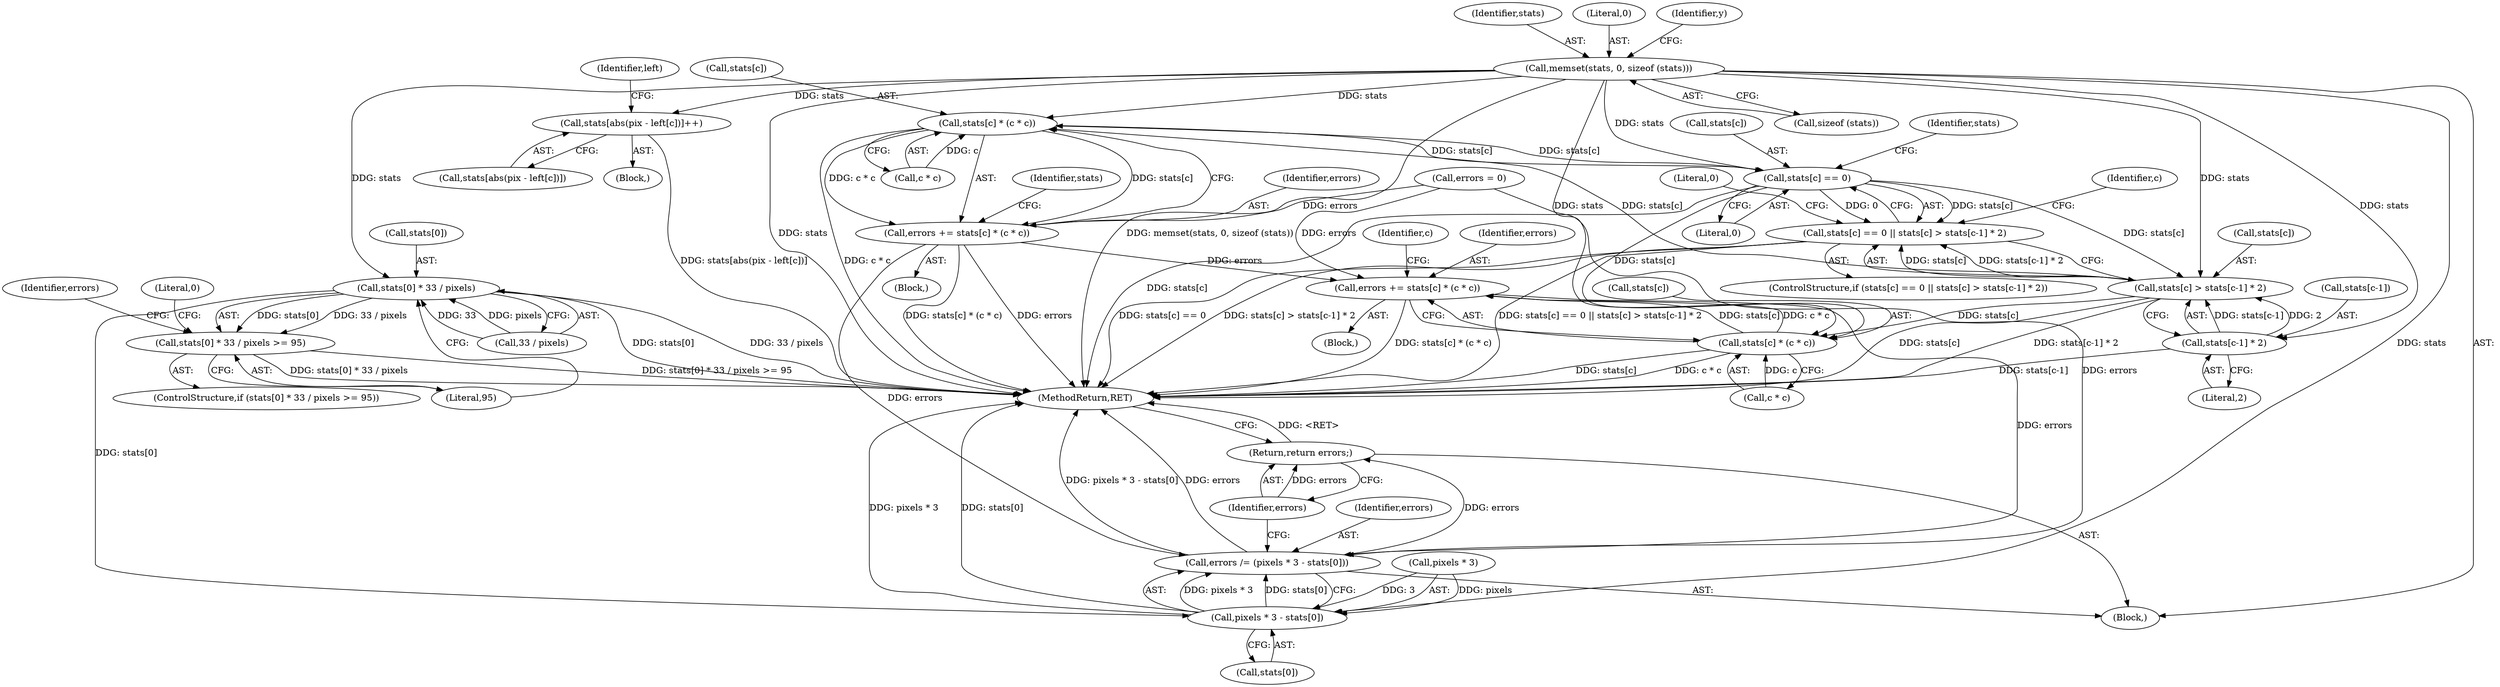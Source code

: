 digraph "0_qemu_9f64916da20eea67121d544698676295bbb105a7_5@API" {
"1000142" [label="(Call,memset(stats, 0, sizeof (stats)))"];
"1000259" [label="(Call,stats[abs(pix - left[c])]++)"];
"1000296" [label="(Call,stats[0] * 33 / pixels)"];
"1000295" [label="(Call,stats[0] * 33 / pixels >= 95)"];
"1000368" [label="(Call,pixels * 3 - stats[0])"];
"1000366" [label="(Call,errors /= (pixels * 3 - stats[0]))"];
"1000375" [label="(Return,return errors;)"];
"1000322" [label="(Call,stats[c] * (c * c))"];
"1000320" [label="(Call,errors += stats[c] * (c * c))"];
"1000357" [label="(Call,errors += stats[c] * (c * c))"];
"1000331" [label="(Call,stats[c] == 0)"];
"1000330" [label="(Call,stats[c] == 0 || stats[c] > stats[c-1] * 2)"];
"1000336" [label="(Call,stats[c] > stats[c-1] * 2)"];
"1000359" [label="(Call,stats[c] * (c * c))"];
"1000340" [label="(Call,stats[c-1] * 2)"];
"1000368" [label="(Call,pixels * 3 - stats[0])"];
"1000330" [label="(Call,stats[c] == 0 || stats[c] > stats[c-1] * 2)"];
"1000142" [label="(Call,memset(stats, 0, sizeof (stats)))"];
"1000332" [label="(Call,stats[c])"];
"1000340" [label="(Call,stats[c-1] * 2)"];
"1000369" [label="(Call,pixels * 3)"];
"1000333" [label="(Identifier,stats)"];
"1000336" [label="(Call,stats[c] > stats[c-1] * 2)"];
"1000320" [label="(Call,errors += stats[c] * (c * c))"];
"1000307" [label="(Call,errors = 0)"];
"1000270" [label="(Identifier,left)"];
"1000106" [label="(Block,)"];
"1000349" [label="(Literal,0)"];
"1000331" [label="(Call,stats[c] == 0)"];
"1000294" [label="(ControlStructure,if (stats[0] * 33 / pixels >= 95))"];
"1000357" [label="(Call,errors += stats[c] * (c * c))"];
"1000235" [label="(Block,)"];
"1000306" [label="(Literal,0)"];
"1000303" [label="(Literal,95)"];
"1000326" [label="(Call,c * c)"];
"1000322" [label="(Call,stats[c] * (c * c))"];
"1000297" [label="(Call,stats[0])"];
"1000338" [label="(Identifier,stats)"];
"1000356" [label="(Block,)"];
"1000318" [label="(Identifier,c)"];
"1000308" [label="(Identifier,errors)"];
"1000260" [label="(Call,stats[abs(pix - left[c])])"];
"1000359" [label="(Call,stats[c] * (c * c))"];
"1000375" [label="(Return,return errors;)"];
"1000360" [label="(Call,stats[c])"];
"1000296" [label="(Call,stats[0] * 33 / pixels)"];
"1000363" [label="(Call,c * c)"];
"1000300" [label="(Call,33 / pixels)"];
"1000355" [label="(Identifier,c)"];
"1000145" [label="(Call,sizeof (stats))"];
"1000321" [label="(Identifier,errors)"];
"1000319" [label="(Block,)"];
"1000367" [label="(Identifier,errors)"];
"1000377" [label="(MethodReturn,RET)"];
"1000143" [label="(Identifier,stats)"];
"1000376" [label="(Identifier,errors)"];
"1000295" [label="(Call,stats[0] * 33 / pixels >= 95)"];
"1000144" [label="(Literal,0)"];
"1000366" [label="(Call,errors /= (pixels * 3 - stats[0]))"];
"1000372" [label="(Call,stats[0])"];
"1000323" [label="(Call,stats[c])"];
"1000335" [label="(Literal,0)"];
"1000150" [label="(Identifier,y)"];
"1000341" [label="(Call,stats[c-1])"];
"1000329" [label="(ControlStructure,if (stats[c] == 0 || stats[c] > stats[c-1] * 2))"];
"1000337" [label="(Call,stats[c])"];
"1000259" [label="(Call,stats[abs(pix - left[c])]++)"];
"1000346" [label="(Literal,2)"];
"1000358" [label="(Identifier,errors)"];
"1000142" -> "1000106"  [label="AST: "];
"1000142" -> "1000145"  [label="CFG: "];
"1000143" -> "1000142"  [label="AST: "];
"1000144" -> "1000142"  [label="AST: "];
"1000145" -> "1000142"  [label="AST: "];
"1000150" -> "1000142"  [label="CFG: "];
"1000142" -> "1000377"  [label="DDG: memset(stats, 0, sizeof (stats))"];
"1000142" -> "1000377"  [label="DDG: stats"];
"1000142" -> "1000259"  [label="DDG: stats"];
"1000142" -> "1000296"  [label="DDG: stats"];
"1000142" -> "1000322"  [label="DDG: stats"];
"1000142" -> "1000331"  [label="DDG: stats"];
"1000142" -> "1000336"  [label="DDG: stats"];
"1000142" -> "1000340"  [label="DDG: stats"];
"1000142" -> "1000359"  [label="DDG: stats"];
"1000142" -> "1000368"  [label="DDG: stats"];
"1000259" -> "1000235"  [label="AST: "];
"1000259" -> "1000260"  [label="CFG: "];
"1000260" -> "1000259"  [label="AST: "];
"1000270" -> "1000259"  [label="CFG: "];
"1000259" -> "1000377"  [label="DDG: stats[abs(pix - left[c])]"];
"1000296" -> "1000295"  [label="AST: "];
"1000296" -> "1000300"  [label="CFG: "];
"1000297" -> "1000296"  [label="AST: "];
"1000300" -> "1000296"  [label="AST: "];
"1000303" -> "1000296"  [label="CFG: "];
"1000296" -> "1000377"  [label="DDG: 33 / pixels"];
"1000296" -> "1000377"  [label="DDG: stats[0]"];
"1000296" -> "1000295"  [label="DDG: stats[0]"];
"1000296" -> "1000295"  [label="DDG: 33 / pixels"];
"1000300" -> "1000296"  [label="DDG: 33"];
"1000300" -> "1000296"  [label="DDG: pixels"];
"1000296" -> "1000368"  [label="DDG: stats[0]"];
"1000295" -> "1000294"  [label="AST: "];
"1000295" -> "1000303"  [label="CFG: "];
"1000303" -> "1000295"  [label="AST: "];
"1000306" -> "1000295"  [label="CFG: "];
"1000308" -> "1000295"  [label="CFG: "];
"1000295" -> "1000377"  [label="DDG: stats[0] * 33 / pixels"];
"1000295" -> "1000377"  [label="DDG: stats[0] * 33 / pixels >= 95"];
"1000368" -> "1000366"  [label="AST: "];
"1000368" -> "1000372"  [label="CFG: "];
"1000369" -> "1000368"  [label="AST: "];
"1000372" -> "1000368"  [label="AST: "];
"1000366" -> "1000368"  [label="CFG: "];
"1000368" -> "1000377"  [label="DDG: pixels * 3"];
"1000368" -> "1000377"  [label="DDG: stats[0]"];
"1000368" -> "1000366"  [label="DDG: pixels * 3"];
"1000368" -> "1000366"  [label="DDG: stats[0]"];
"1000369" -> "1000368"  [label="DDG: pixels"];
"1000369" -> "1000368"  [label="DDG: 3"];
"1000366" -> "1000106"  [label="AST: "];
"1000367" -> "1000366"  [label="AST: "];
"1000376" -> "1000366"  [label="CFG: "];
"1000366" -> "1000377"  [label="DDG: pixels * 3 - stats[0]"];
"1000366" -> "1000377"  [label="DDG: errors"];
"1000357" -> "1000366"  [label="DDG: errors"];
"1000320" -> "1000366"  [label="DDG: errors"];
"1000307" -> "1000366"  [label="DDG: errors"];
"1000366" -> "1000375"  [label="DDG: errors"];
"1000375" -> "1000106"  [label="AST: "];
"1000375" -> "1000376"  [label="CFG: "];
"1000376" -> "1000375"  [label="AST: "];
"1000377" -> "1000375"  [label="CFG: "];
"1000375" -> "1000377"  [label="DDG: <RET>"];
"1000376" -> "1000375"  [label="DDG: errors"];
"1000322" -> "1000320"  [label="AST: "];
"1000322" -> "1000326"  [label="CFG: "];
"1000323" -> "1000322"  [label="AST: "];
"1000326" -> "1000322"  [label="AST: "];
"1000320" -> "1000322"  [label="CFG: "];
"1000322" -> "1000377"  [label="DDG: c * c"];
"1000322" -> "1000320"  [label="DDG: stats[c]"];
"1000322" -> "1000320"  [label="DDG: c * c"];
"1000331" -> "1000322"  [label="DDG: stats[c]"];
"1000336" -> "1000322"  [label="DDG: stats[c]"];
"1000326" -> "1000322"  [label="DDG: c"];
"1000322" -> "1000331"  [label="DDG: stats[c]"];
"1000320" -> "1000319"  [label="AST: "];
"1000321" -> "1000320"  [label="AST: "];
"1000333" -> "1000320"  [label="CFG: "];
"1000320" -> "1000377"  [label="DDG: stats[c] * (c * c)"];
"1000320" -> "1000377"  [label="DDG: errors"];
"1000307" -> "1000320"  [label="DDG: errors"];
"1000320" -> "1000357"  [label="DDG: errors"];
"1000357" -> "1000356"  [label="AST: "];
"1000357" -> "1000359"  [label="CFG: "];
"1000358" -> "1000357"  [label="AST: "];
"1000359" -> "1000357"  [label="AST: "];
"1000355" -> "1000357"  [label="CFG: "];
"1000357" -> "1000377"  [label="DDG: stats[c] * (c * c)"];
"1000359" -> "1000357"  [label="DDG: stats[c]"];
"1000359" -> "1000357"  [label="DDG: c * c"];
"1000307" -> "1000357"  [label="DDG: errors"];
"1000331" -> "1000330"  [label="AST: "];
"1000331" -> "1000335"  [label="CFG: "];
"1000332" -> "1000331"  [label="AST: "];
"1000335" -> "1000331"  [label="AST: "];
"1000338" -> "1000331"  [label="CFG: "];
"1000330" -> "1000331"  [label="CFG: "];
"1000331" -> "1000377"  [label="DDG: stats[c]"];
"1000331" -> "1000330"  [label="DDG: stats[c]"];
"1000331" -> "1000330"  [label="DDG: 0"];
"1000331" -> "1000336"  [label="DDG: stats[c]"];
"1000331" -> "1000359"  [label="DDG: stats[c]"];
"1000330" -> "1000329"  [label="AST: "];
"1000330" -> "1000336"  [label="CFG: "];
"1000336" -> "1000330"  [label="AST: "];
"1000349" -> "1000330"  [label="CFG: "];
"1000318" -> "1000330"  [label="CFG: "];
"1000330" -> "1000377"  [label="DDG: stats[c] == 0"];
"1000330" -> "1000377"  [label="DDG: stats[c] > stats[c-1] * 2"];
"1000330" -> "1000377"  [label="DDG: stats[c] == 0 || stats[c] > stats[c-1] * 2"];
"1000336" -> "1000330"  [label="DDG: stats[c]"];
"1000336" -> "1000330"  [label="DDG: stats[c-1] * 2"];
"1000336" -> "1000340"  [label="CFG: "];
"1000337" -> "1000336"  [label="AST: "];
"1000340" -> "1000336"  [label="AST: "];
"1000336" -> "1000377"  [label="DDG: stats[c-1] * 2"];
"1000336" -> "1000377"  [label="DDG: stats[c]"];
"1000340" -> "1000336"  [label="DDG: stats[c-1]"];
"1000340" -> "1000336"  [label="DDG: 2"];
"1000336" -> "1000359"  [label="DDG: stats[c]"];
"1000359" -> "1000363"  [label="CFG: "];
"1000360" -> "1000359"  [label="AST: "];
"1000363" -> "1000359"  [label="AST: "];
"1000359" -> "1000377"  [label="DDG: stats[c]"];
"1000359" -> "1000377"  [label="DDG: c * c"];
"1000363" -> "1000359"  [label="DDG: c"];
"1000340" -> "1000346"  [label="CFG: "];
"1000341" -> "1000340"  [label="AST: "];
"1000346" -> "1000340"  [label="AST: "];
"1000340" -> "1000377"  [label="DDG: stats[c-1]"];
}
